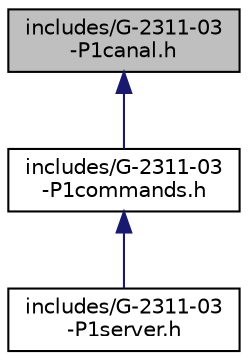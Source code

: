 digraph "includes/G-2311-03-P1canal.h"
{
  edge [fontname="Helvetica",fontsize="10",labelfontname="Helvetica",labelfontsize="10"];
  node [fontname="Helvetica",fontsize="10",shape=record];
  Node1 [label="includes/G-2311-03\l-P1canal.h",height=0.2,width=0.4,color="black", fillcolor="grey75", style="filled", fontcolor="black"];
  Node1 -> Node2 [dir="back",color="midnightblue",fontsize="10",style="solid",fontname="Helvetica"];
  Node2 [label="includes/G-2311-03\l-P1commands.h",height=0.2,width=0.4,color="black", fillcolor="white", style="filled",URL="$_g-2311-03-_p1commands_8h.html",tooltip="Modulo de funciones para el reconocimiento y ejecucion de comandos en el servidor IRC..."];
  Node2 -> Node3 [dir="back",color="midnightblue",fontsize="10",style="solid",fontname="Helvetica"];
  Node3 [label="includes/G-2311-03\l-P1server.h",height=0.2,width=0.4,color="black", fillcolor="white", style="filled",URL="$_g-2311-03-_p1server_8h.html",tooltip="Libreria de funciones para la gestion del servidor IRC. "];
}
